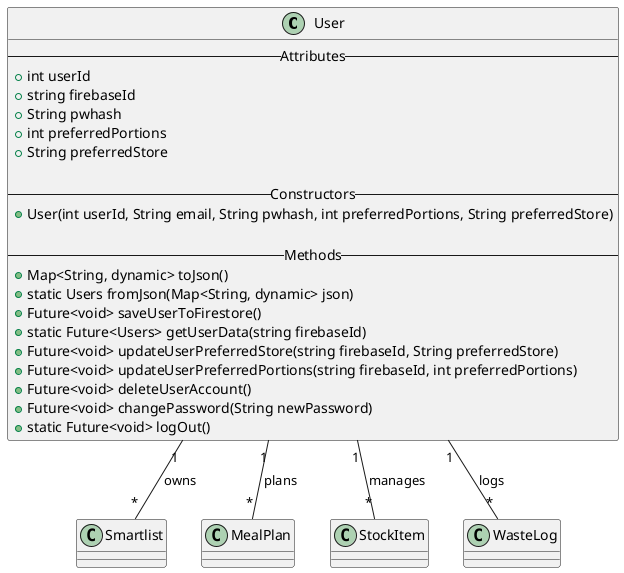 @startuml

class User {
    -- Attributes --
    + int userId
    + string firebaseId
    + String pwhash
    + int preferredPortions
    + String preferredStore

    -- Constructors --
    + User(int userId, String email, String pwhash, int preferredPortions, String preferredStore)

    -- Methods --
    + Map<String, dynamic> toJson()
    + static Users fromJson(Map<String, dynamic> json)
    + Future<void> saveUserToFirestore()
    + static Future<Users> getUserData(string firebaseId)
    + Future<void> updateUserPreferredStore(string firebaseId, String preferredStore)
    + Future<void> updateUserPreferredPortions(string firebaseId, int preferredPortions)
    + Future<void> deleteUserAccount()
    + Future<void> changePassword(String newPassword)
    + static Future<void> logOut()
}


User "1" -- "*" Smartlist : owns
User "1" -- "*" MealPlan : plans
User "1" -- "*" StockItem : manages
User "1" -- "*" WasteLog : logs

@enduml
